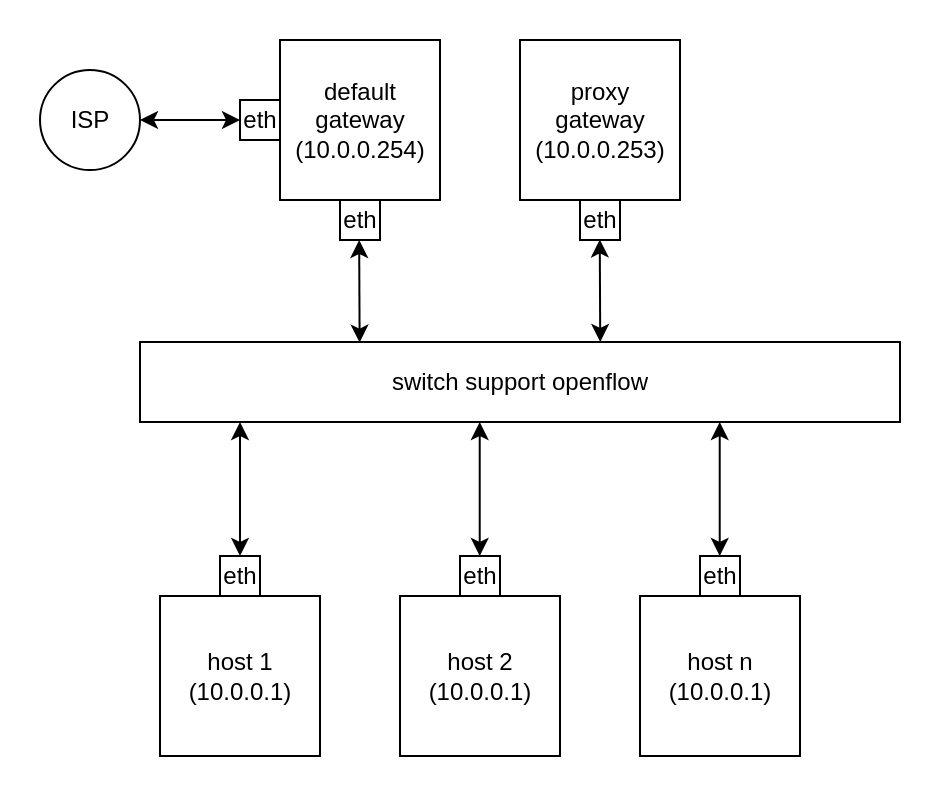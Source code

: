 <mxfile>
    <diagram id="N3LffFDYcMG23dxcy1QP" name="第 1 页">
        <mxGraphModel dx="838" dy="680" grid="1" gridSize="10" guides="1" tooltips="1" connect="1" arrows="1" fold="1" page="1" pageScale="1" pageWidth="1600" pageHeight="1200" background="#FFFFFF" math="0" shadow="0">
            <root>
                <mxCell id="0"/>
                <mxCell id="1" parent="0"/>
                <mxCell id="25" value="" style="rounded=0;whiteSpace=wrap;html=1;strokeColor=none;" parent="1" vertex="1">
                    <mxGeometry x="30" y="100" width="470" height="400" as="geometry"/>
                </mxCell>
                <mxCell id="2" value="switch support openflow" style="rounded=0;whiteSpace=wrap;html=1;" parent="1" vertex="1">
                    <mxGeometry x="100" y="271" width="380" height="40" as="geometry"/>
                </mxCell>
                <mxCell id="4" value="default&lt;br&gt;gateway&lt;br&gt;(10.0.0.254)" style="whiteSpace=wrap;html=1;aspect=fixed;" parent="1" vertex="1">
                    <mxGeometry x="170" y="120" width="80" height="80" as="geometry"/>
                </mxCell>
                <mxCell id="5" value="proxy&lt;br&gt;gateway&lt;br&gt;(10.0.0.253)" style="whiteSpace=wrap;html=1;aspect=fixed;" parent="1" vertex="1">
                    <mxGeometry x="290" y="120" width="80" height="80" as="geometry"/>
                </mxCell>
                <mxCell id="6" value="host 1&lt;br&gt;(10.0.0.1)" style="whiteSpace=wrap;html=1;aspect=fixed;" parent="1" vertex="1">
                    <mxGeometry x="110" y="398" width="80" height="80" as="geometry"/>
                </mxCell>
                <mxCell id="7" value="host 2&lt;br&gt;(10.0.0.1)" style="whiteSpace=wrap;html=1;aspect=fixed;" parent="1" vertex="1">
                    <mxGeometry x="230" y="398" width="80" height="80" as="geometry"/>
                </mxCell>
                <mxCell id="8" value="host n&lt;br&gt;(10.0.0.1)" style="whiteSpace=wrap;html=1;aspect=fixed;" parent="1" vertex="1">
                    <mxGeometry x="350" y="398" width="80" height="80" as="geometry"/>
                </mxCell>
                <mxCell id="10" value="eth" style="rounded=0;whiteSpace=wrap;html=1;" parent="1" vertex="1">
                    <mxGeometry x="140" y="378" width="20" height="20" as="geometry"/>
                </mxCell>
                <mxCell id="12" value="eth" style="rounded=0;whiteSpace=wrap;html=1;" parent="1" vertex="1">
                    <mxGeometry x="260" y="378" width="20" height="20" as="geometry"/>
                </mxCell>
                <mxCell id="13" value="eth" style="rounded=0;whiteSpace=wrap;html=1;" parent="1" vertex="1">
                    <mxGeometry x="380" y="378" width="20" height="20" as="geometry"/>
                </mxCell>
                <mxCell id="14" value="" style="endArrow=classic;startArrow=classic;html=1;exitX=0.5;exitY=0;exitDx=0;exitDy=0;" parent="1" source="10" edge="1">
                    <mxGeometry width="50" height="50" relative="1" as="geometry">
                        <mxPoint x="320" y="411" as="sourcePoint"/>
                        <mxPoint x="150" y="311" as="targetPoint"/>
                    </mxGeometry>
                </mxCell>
                <mxCell id="16" value="" style="endArrow=classic;startArrow=classic;html=1;exitX=0.5;exitY=0;exitDx=0;exitDy=0;" parent="1" edge="1">
                    <mxGeometry width="50" height="50" relative="1" as="geometry">
                        <mxPoint x="269.86" y="378" as="sourcePoint"/>
                        <mxPoint x="269.86" y="311" as="targetPoint"/>
                    </mxGeometry>
                </mxCell>
                <mxCell id="17" value="" style="endArrow=classic;startArrow=classic;html=1;exitX=0.5;exitY=0;exitDx=0;exitDy=0;" parent="1" edge="1">
                    <mxGeometry width="50" height="50" relative="1" as="geometry">
                        <mxPoint x="389.86" y="378" as="sourcePoint"/>
                        <mxPoint x="389.86" y="311" as="targetPoint"/>
                    </mxGeometry>
                </mxCell>
                <mxCell id="18" value="eth" style="rounded=0;whiteSpace=wrap;html=1;" parent="1" vertex="1">
                    <mxGeometry x="200" y="200" width="20" height="20" as="geometry"/>
                </mxCell>
                <mxCell id="19" value="eth" style="rounded=0;whiteSpace=wrap;html=1;" parent="1" vertex="1">
                    <mxGeometry x="320" y="200" width="20" height="20" as="geometry"/>
                </mxCell>
                <mxCell id="20" value="eth" style="rounded=0;whiteSpace=wrap;html=1;" parent="1" vertex="1">
                    <mxGeometry x="150" y="150" width="20" height="20" as="geometry"/>
                </mxCell>
                <mxCell id="21" value="" style="endArrow=classic;startArrow=classic;html=1;exitX=0.289;exitY=0.007;exitDx=0;exitDy=0;exitPerimeter=0;" parent="1" source="2" edge="1">
                    <mxGeometry width="50" height="50" relative="1" as="geometry">
                        <mxPoint x="210" y="270" as="sourcePoint"/>
                        <mxPoint x="209.58" y="220" as="targetPoint"/>
                    </mxGeometry>
                </mxCell>
                <mxCell id="22" value="" style="endArrow=classic;startArrow=classic;html=1;exitX=0.289;exitY=0.007;exitDx=0;exitDy=0;exitPerimeter=0;" parent="1" edge="1">
                    <mxGeometry width="50" height="50" relative="1" as="geometry">
                        <mxPoint x="330.12" y="271" as="sourcePoint"/>
                        <mxPoint x="329.88" y="219.72" as="targetPoint"/>
                    </mxGeometry>
                </mxCell>
                <mxCell id="23" value="ISP" style="ellipse;whiteSpace=wrap;html=1;aspect=fixed;" parent="1" vertex="1">
                    <mxGeometry x="50" y="135" width="50" height="50" as="geometry"/>
                </mxCell>
                <mxCell id="24" value="" style="endArrow=classic;startArrow=classic;html=1;entryX=0;entryY=0.5;entryDx=0;entryDy=0;exitX=1;exitY=0.5;exitDx=0;exitDy=0;" parent="1" source="23" target="20" edge="1">
                    <mxGeometry width="50" height="50" relative="1" as="geometry">
                        <mxPoint x="50" y="270" as="sourcePoint"/>
                        <mxPoint x="100" y="220" as="targetPoint"/>
                    </mxGeometry>
                </mxCell>
            </root>
        </mxGraphModel>
    </diagram>
</mxfile>